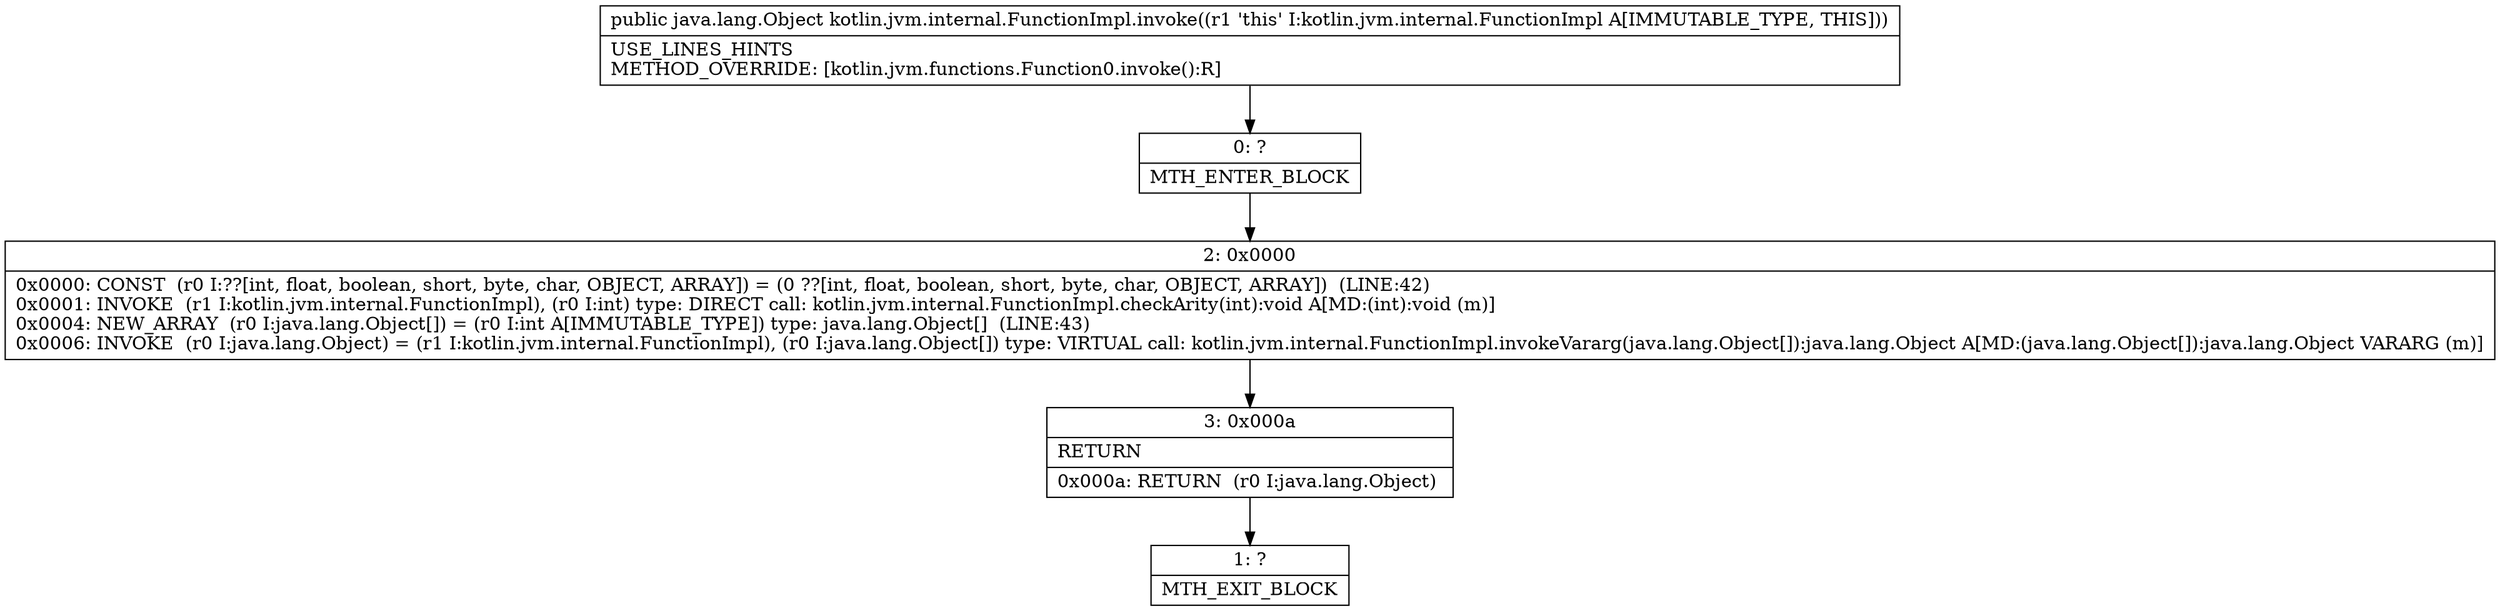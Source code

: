 digraph "CFG forkotlin.jvm.internal.FunctionImpl.invoke()Ljava\/lang\/Object;" {
Node_0 [shape=record,label="{0\:\ ?|MTH_ENTER_BLOCK\l}"];
Node_2 [shape=record,label="{2\:\ 0x0000|0x0000: CONST  (r0 I:??[int, float, boolean, short, byte, char, OBJECT, ARRAY]) = (0 ??[int, float, boolean, short, byte, char, OBJECT, ARRAY])  (LINE:42)\l0x0001: INVOKE  (r1 I:kotlin.jvm.internal.FunctionImpl), (r0 I:int) type: DIRECT call: kotlin.jvm.internal.FunctionImpl.checkArity(int):void A[MD:(int):void (m)]\l0x0004: NEW_ARRAY  (r0 I:java.lang.Object[]) = (r0 I:int A[IMMUTABLE_TYPE]) type: java.lang.Object[]  (LINE:43)\l0x0006: INVOKE  (r0 I:java.lang.Object) = (r1 I:kotlin.jvm.internal.FunctionImpl), (r0 I:java.lang.Object[]) type: VIRTUAL call: kotlin.jvm.internal.FunctionImpl.invokeVararg(java.lang.Object[]):java.lang.Object A[MD:(java.lang.Object[]):java.lang.Object VARARG (m)]\l}"];
Node_3 [shape=record,label="{3\:\ 0x000a|RETURN\l|0x000a: RETURN  (r0 I:java.lang.Object) \l}"];
Node_1 [shape=record,label="{1\:\ ?|MTH_EXIT_BLOCK\l}"];
MethodNode[shape=record,label="{public java.lang.Object kotlin.jvm.internal.FunctionImpl.invoke((r1 'this' I:kotlin.jvm.internal.FunctionImpl A[IMMUTABLE_TYPE, THIS]))  | USE_LINES_HINTS\lMETHOD_OVERRIDE: [kotlin.jvm.functions.Function0.invoke():R]\l}"];
MethodNode -> Node_0;Node_0 -> Node_2;
Node_2 -> Node_3;
Node_3 -> Node_1;
}

